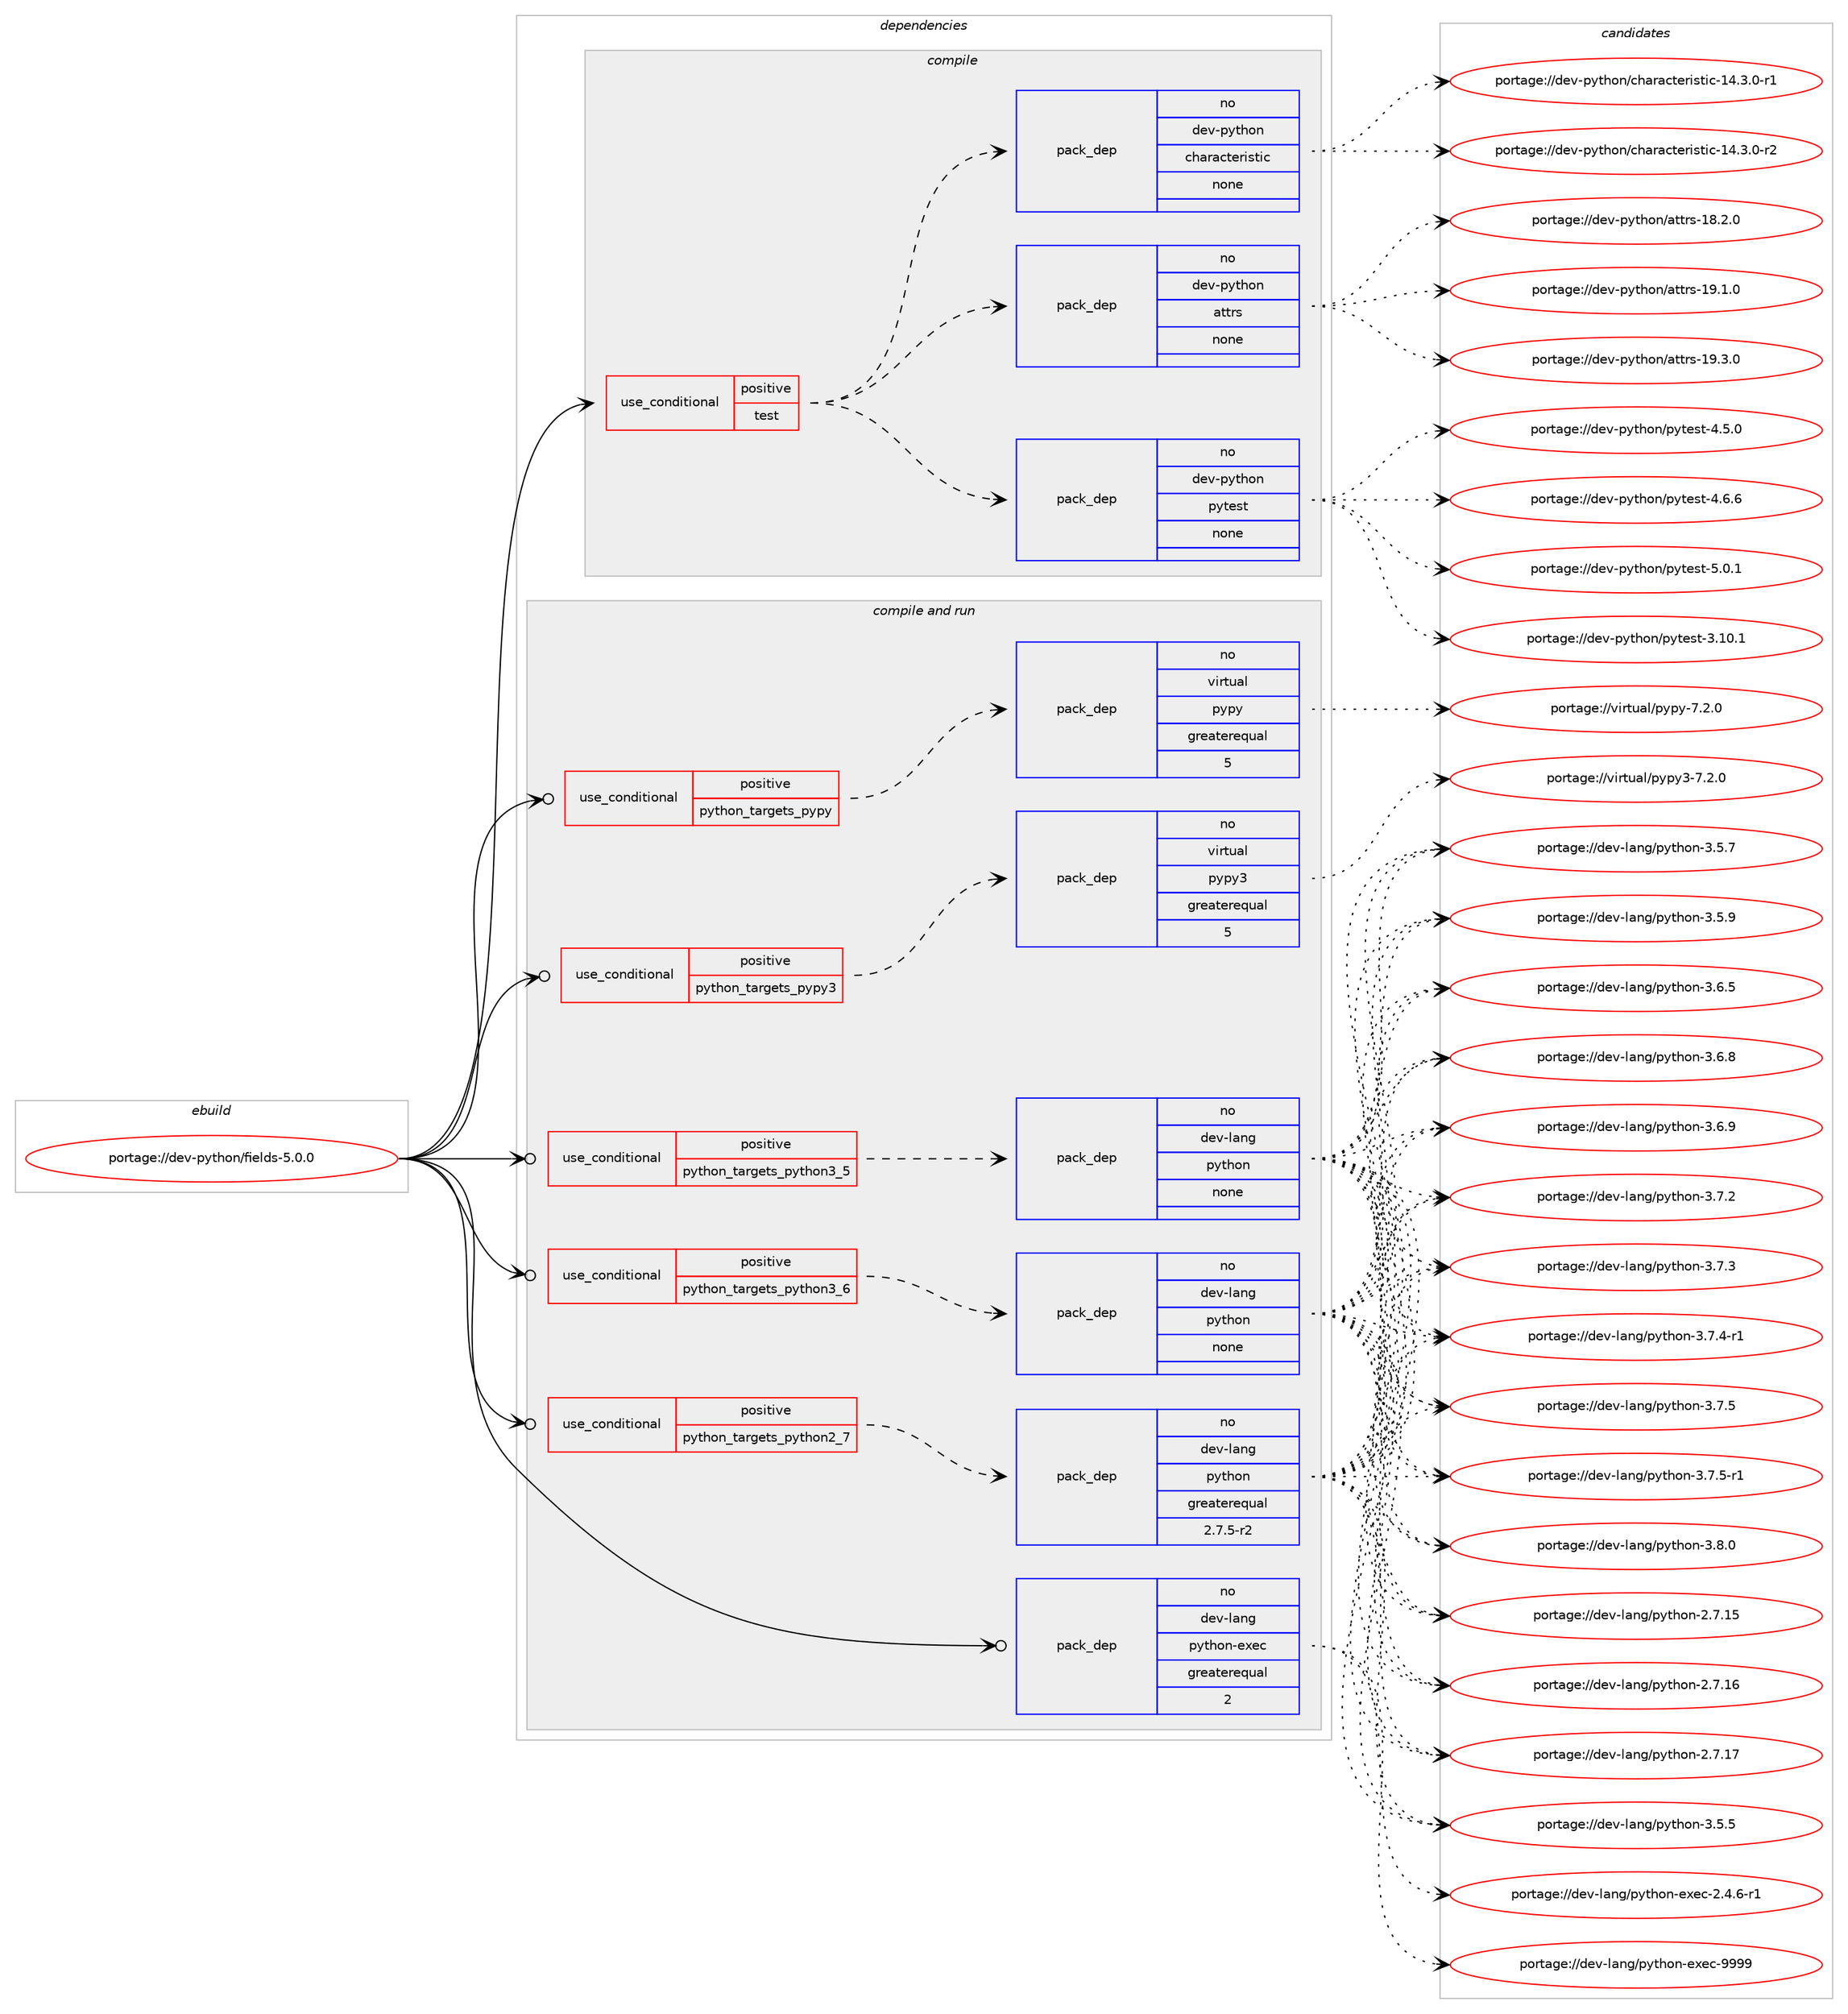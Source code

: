 digraph prolog {

# *************
# Graph options
# *************

newrank=true;
concentrate=true;
compound=true;
graph [rankdir=LR,fontname=Helvetica,fontsize=10,ranksep=1.5];#, ranksep=2.5, nodesep=0.2];
edge  [arrowhead=vee];
node  [fontname=Helvetica,fontsize=10];

# **********
# The ebuild
# **********

subgraph cluster_leftcol {
color=gray;
rank=same;
label=<<i>ebuild</i>>;
id [label="portage://dev-python/fields-5.0.0", color=red, width=4, href="../dev-python/fields-5.0.0.svg"];
}

# ****************
# The dependencies
# ****************

subgraph cluster_midcol {
color=gray;
label=<<i>dependencies</i>>;
subgraph cluster_compile {
fillcolor="#eeeeee";
style=filled;
label=<<i>compile</i>>;
subgraph cond28482 {
dependency138974 [label=<<TABLE BORDER="0" CELLBORDER="1" CELLSPACING="0" CELLPADDING="4"><TR><TD ROWSPAN="3" CELLPADDING="10">use_conditional</TD></TR><TR><TD>positive</TD></TR><TR><TD>test</TD></TR></TABLE>>, shape=none, color=red];
subgraph pack107176 {
dependency138975 [label=<<TABLE BORDER="0" CELLBORDER="1" CELLSPACING="0" CELLPADDING="4" WIDTH="220"><TR><TD ROWSPAN="6" CELLPADDING="30">pack_dep</TD></TR><TR><TD WIDTH="110">no</TD></TR><TR><TD>dev-python</TD></TR><TR><TD>pytest</TD></TR><TR><TD>none</TD></TR><TR><TD></TD></TR></TABLE>>, shape=none, color=blue];
}
dependency138974:e -> dependency138975:w [weight=20,style="dashed",arrowhead="vee"];
subgraph pack107177 {
dependency138976 [label=<<TABLE BORDER="0" CELLBORDER="1" CELLSPACING="0" CELLPADDING="4" WIDTH="220"><TR><TD ROWSPAN="6" CELLPADDING="30">pack_dep</TD></TR><TR><TD WIDTH="110">no</TD></TR><TR><TD>dev-python</TD></TR><TR><TD>attrs</TD></TR><TR><TD>none</TD></TR><TR><TD></TD></TR></TABLE>>, shape=none, color=blue];
}
dependency138974:e -> dependency138976:w [weight=20,style="dashed",arrowhead="vee"];
subgraph pack107178 {
dependency138977 [label=<<TABLE BORDER="0" CELLBORDER="1" CELLSPACING="0" CELLPADDING="4" WIDTH="220"><TR><TD ROWSPAN="6" CELLPADDING="30">pack_dep</TD></TR><TR><TD WIDTH="110">no</TD></TR><TR><TD>dev-python</TD></TR><TR><TD>characteristic</TD></TR><TR><TD>none</TD></TR><TR><TD></TD></TR></TABLE>>, shape=none, color=blue];
}
dependency138974:e -> dependency138977:w [weight=20,style="dashed",arrowhead="vee"];
}
id:e -> dependency138974:w [weight=20,style="solid",arrowhead="vee"];
}
subgraph cluster_compileandrun {
fillcolor="#eeeeee";
style=filled;
label=<<i>compile and run</i>>;
subgraph cond28483 {
dependency138978 [label=<<TABLE BORDER="0" CELLBORDER="1" CELLSPACING="0" CELLPADDING="4"><TR><TD ROWSPAN="3" CELLPADDING="10">use_conditional</TD></TR><TR><TD>positive</TD></TR><TR><TD>python_targets_pypy</TD></TR></TABLE>>, shape=none, color=red];
subgraph pack107179 {
dependency138979 [label=<<TABLE BORDER="0" CELLBORDER="1" CELLSPACING="0" CELLPADDING="4" WIDTH="220"><TR><TD ROWSPAN="6" CELLPADDING="30">pack_dep</TD></TR><TR><TD WIDTH="110">no</TD></TR><TR><TD>virtual</TD></TR><TR><TD>pypy</TD></TR><TR><TD>greaterequal</TD></TR><TR><TD>5</TD></TR></TABLE>>, shape=none, color=blue];
}
dependency138978:e -> dependency138979:w [weight=20,style="dashed",arrowhead="vee"];
}
id:e -> dependency138978:w [weight=20,style="solid",arrowhead="odotvee"];
subgraph cond28484 {
dependency138980 [label=<<TABLE BORDER="0" CELLBORDER="1" CELLSPACING="0" CELLPADDING="4"><TR><TD ROWSPAN="3" CELLPADDING="10">use_conditional</TD></TR><TR><TD>positive</TD></TR><TR><TD>python_targets_pypy3</TD></TR></TABLE>>, shape=none, color=red];
subgraph pack107180 {
dependency138981 [label=<<TABLE BORDER="0" CELLBORDER="1" CELLSPACING="0" CELLPADDING="4" WIDTH="220"><TR><TD ROWSPAN="6" CELLPADDING="30">pack_dep</TD></TR><TR><TD WIDTH="110">no</TD></TR><TR><TD>virtual</TD></TR><TR><TD>pypy3</TD></TR><TR><TD>greaterequal</TD></TR><TR><TD>5</TD></TR></TABLE>>, shape=none, color=blue];
}
dependency138980:e -> dependency138981:w [weight=20,style="dashed",arrowhead="vee"];
}
id:e -> dependency138980:w [weight=20,style="solid",arrowhead="odotvee"];
subgraph cond28485 {
dependency138982 [label=<<TABLE BORDER="0" CELLBORDER="1" CELLSPACING="0" CELLPADDING="4"><TR><TD ROWSPAN="3" CELLPADDING="10">use_conditional</TD></TR><TR><TD>positive</TD></TR><TR><TD>python_targets_python2_7</TD></TR></TABLE>>, shape=none, color=red];
subgraph pack107181 {
dependency138983 [label=<<TABLE BORDER="0" CELLBORDER="1" CELLSPACING="0" CELLPADDING="4" WIDTH="220"><TR><TD ROWSPAN="6" CELLPADDING="30">pack_dep</TD></TR><TR><TD WIDTH="110">no</TD></TR><TR><TD>dev-lang</TD></TR><TR><TD>python</TD></TR><TR><TD>greaterequal</TD></TR><TR><TD>2.7.5-r2</TD></TR></TABLE>>, shape=none, color=blue];
}
dependency138982:e -> dependency138983:w [weight=20,style="dashed",arrowhead="vee"];
}
id:e -> dependency138982:w [weight=20,style="solid",arrowhead="odotvee"];
subgraph cond28486 {
dependency138984 [label=<<TABLE BORDER="0" CELLBORDER="1" CELLSPACING="0" CELLPADDING="4"><TR><TD ROWSPAN="3" CELLPADDING="10">use_conditional</TD></TR><TR><TD>positive</TD></TR><TR><TD>python_targets_python3_5</TD></TR></TABLE>>, shape=none, color=red];
subgraph pack107182 {
dependency138985 [label=<<TABLE BORDER="0" CELLBORDER="1" CELLSPACING="0" CELLPADDING="4" WIDTH="220"><TR><TD ROWSPAN="6" CELLPADDING="30">pack_dep</TD></TR><TR><TD WIDTH="110">no</TD></TR><TR><TD>dev-lang</TD></TR><TR><TD>python</TD></TR><TR><TD>none</TD></TR><TR><TD></TD></TR></TABLE>>, shape=none, color=blue];
}
dependency138984:e -> dependency138985:w [weight=20,style="dashed",arrowhead="vee"];
}
id:e -> dependency138984:w [weight=20,style="solid",arrowhead="odotvee"];
subgraph cond28487 {
dependency138986 [label=<<TABLE BORDER="0" CELLBORDER="1" CELLSPACING="0" CELLPADDING="4"><TR><TD ROWSPAN="3" CELLPADDING="10">use_conditional</TD></TR><TR><TD>positive</TD></TR><TR><TD>python_targets_python3_6</TD></TR></TABLE>>, shape=none, color=red];
subgraph pack107183 {
dependency138987 [label=<<TABLE BORDER="0" CELLBORDER="1" CELLSPACING="0" CELLPADDING="4" WIDTH="220"><TR><TD ROWSPAN="6" CELLPADDING="30">pack_dep</TD></TR><TR><TD WIDTH="110">no</TD></TR><TR><TD>dev-lang</TD></TR><TR><TD>python</TD></TR><TR><TD>none</TD></TR><TR><TD></TD></TR></TABLE>>, shape=none, color=blue];
}
dependency138986:e -> dependency138987:w [weight=20,style="dashed",arrowhead="vee"];
}
id:e -> dependency138986:w [weight=20,style="solid",arrowhead="odotvee"];
subgraph pack107184 {
dependency138988 [label=<<TABLE BORDER="0" CELLBORDER="1" CELLSPACING="0" CELLPADDING="4" WIDTH="220"><TR><TD ROWSPAN="6" CELLPADDING="30">pack_dep</TD></TR><TR><TD WIDTH="110">no</TD></TR><TR><TD>dev-lang</TD></TR><TR><TD>python-exec</TD></TR><TR><TD>greaterequal</TD></TR><TR><TD>2</TD></TR></TABLE>>, shape=none, color=blue];
}
id:e -> dependency138988:w [weight=20,style="solid",arrowhead="odotvee"];
}
subgraph cluster_run {
fillcolor="#eeeeee";
style=filled;
label=<<i>run</i>>;
}
}

# **************
# The candidates
# **************

subgraph cluster_choices {
rank=same;
color=gray;
label=<<i>candidates</i>>;

subgraph choice107176 {
color=black;
nodesep=1;
choiceportage100101118451121211161041111104711212111610111511645514649484649 [label="portage://dev-python/pytest-3.10.1", color=red, width=4,href="../dev-python/pytest-3.10.1.svg"];
choiceportage1001011184511212111610411111047112121116101115116455246534648 [label="portage://dev-python/pytest-4.5.0", color=red, width=4,href="../dev-python/pytest-4.5.0.svg"];
choiceportage1001011184511212111610411111047112121116101115116455246544654 [label="portage://dev-python/pytest-4.6.6", color=red, width=4,href="../dev-python/pytest-4.6.6.svg"];
choiceportage1001011184511212111610411111047112121116101115116455346484649 [label="portage://dev-python/pytest-5.0.1", color=red, width=4,href="../dev-python/pytest-5.0.1.svg"];
dependency138975:e -> choiceportage100101118451121211161041111104711212111610111511645514649484649:w [style=dotted,weight="100"];
dependency138975:e -> choiceportage1001011184511212111610411111047112121116101115116455246534648:w [style=dotted,weight="100"];
dependency138975:e -> choiceportage1001011184511212111610411111047112121116101115116455246544654:w [style=dotted,weight="100"];
dependency138975:e -> choiceportage1001011184511212111610411111047112121116101115116455346484649:w [style=dotted,weight="100"];
}
subgraph choice107177 {
color=black;
nodesep=1;
choiceportage10010111845112121116104111110479711611611411545495646504648 [label="portage://dev-python/attrs-18.2.0", color=red, width=4,href="../dev-python/attrs-18.2.0.svg"];
choiceportage10010111845112121116104111110479711611611411545495746494648 [label="portage://dev-python/attrs-19.1.0", color=red, width=4,href="../dev-python/attrs-19.1.0.svg"];
choiceportage10010111845112121116104111110479711611611411545495746514648 [label="portage://dev-python/attrs-19.3.0", color=red, width=4,href="../dev-python/attrs-19.3.0.svg"];
dependency138976:e -> choiceportage10010111845112121116104111110479711611611411545495646504648:w [style=dotted,weight="100"];
dependency138976:e -> choiceportage10010111845112121116104111110479711611611411545495746494648:w [style=dotted,weight="100"];
dependency138976:e -> choiceportage10010111845112121116104111110479711611611411545495746514648:w [style=dotted,weight="100"];
}
subgraph choice107178 {
color=black;
nodesep=1;
choiceportage10010111845112121116104111110479910497114979911610111410511511610599454952465146484511449 [label="portage://dev-python/characteristic-14.3.0-r1", color=red, width=4,href="../dev-python/characteristic-14.3.0-r1.svg"];
choiceportage10010111845112121116104111110479910497114979911610111410511511610599454952465146484511450 [label="portage://dev-python/characteristic-14.3.0-r2", color=red, width=4,href="../dev-python/characteristic-14.3.0-r2.svg"];
dependency138977:e -> choiceportage10010111845112121116104111110479910497114979911610111410511511610599454952465146484511449:w [style=dotted,weight="100"];
dependency138977:e -> choiceportage10010111845112121116104111110479910497114979911610111410511511610599454952465146484511450:w [style=dotted,weight="100"];
}
subgraph choice107179 {
color=black;
nodesep=1;
choiceportage1181051141161179710847112121112121455546504648 [label="portage://virtual/pypy-7.2.0", color=red, width=4,href="../virtual/pypy-7.2.0.svg"];
dependency138979:e -> choiceportage1181051141161179710847112121112121455546504648:w [style=dotted,weight="100"];
}
subgraph choice107180 {
color=black;
nodesep=1;
choiceportage118105114116117971084711212111212151455546504648 [label="portage://virtual/pypy3-7.2.0", color=red, width=4,href="../virtual/pypy3-7.2.0.svg"];
dependency138981:e -> choiceportage118105114116117971084711212111212151455546504648:w [style=dotted,weight="100"];
}
subgraph choice107181 {
color=black;
nodesep=1;
choiceportage10010111845108971101034711212111610411111045504655464953 [label="portage://dev-lang/python-2.7.15", color=red, width=4,href="../dev-lang/python-2.7.15.svg"];
choiceportage10010111845108971101034711212111610411111045504655464954 [label="portage://dev-lang/python-2.7.16", color=red, width=4,href="../dev-lang/python-2.7.16.svg"];
choiceportage10010111845108971101034711212111610411111045504655464955 [label="portage://dev-lang/python-2.7.17", color=red, width=4,href="../dev-lang/python-2.7.17.svg"];
choiceportage100101118451089711010347112121116104111110455146534653 [label="portage://dev-lang/python-3.5.5", color=red, width=4,href="../dev-lang/python-3.5.5.svg"];
choiceportage100101118451089711010347112121116104111110455146534655 [label="portage://dev-lang/python-3.5.7", color=red, width=4,href="../dev-lang/python-3.5.7.svg"];
choiceportage100101118451089711010347112121116104111110455146534657 [label="portage://dev-lang/python-3.5.9", color=red, width=4,href="../dev-lang/python-3.5.9.svg"];
choiceportage100101118451089711010347112121116104111110455146544653 [label="portage://dev-lang/python-3.6.5", color=red, width=4,href="../dev-lang/python-3.6.5.svg"];
choiceportage100101118451089711010347112121116104111110455146544656 [label="portage://dev-lang/python-3.6.8", color=red, width=4,href="../dev-lang/python-3.6.8.svg"];
choiceportage100101118451089711010347112121116104111110455146544657 [label="portage://dev-lang/python-3.6.9", color=red, width=4,href="../dev-lang/python-3.6.9.svg"];
choiceportage100101118451089711010347112121116104111110455146554650 [label="portage://dev-lang/python-3.7.2", color=red, width=4,href="../dev-lang/python-3.7.2.svg"];
choiceportage100101118451089711010347112121116104111110455146554651 [label="portage://dev-lang/python-3.7.3", color=red, width=4,href="../dev-lang/python-3.7.3.svg"];
choiceportage1001011184510897110103471121211161041111104551465546524511449 [label="portage://dev-lang/python-3.7.4-r1", color=red, width=4,href="../dev-lang/python-3.7.4-r1.svg"];
choiceportage100101118451089711010347112121116104111110455146554653 [label="portage://dev-lang/python-3.7.5", color=red, width=4,href="../dev-lang/python-3.7.5.svg"];
choiceportage1001011184510897110103471121211161041111104551465546534511449 [label="portage://dev-lang/python-3.7.5-r1", color=red, width=4,href="../dev-lang/python-3.7.5-r1.svg"];
choiceportage100101118451089711010347112121116104111110455146564648 [label="portage://dev-lang/python-3.8.0", color=red, width=4,href="../dev-lang/python-3.8.0.svg"];
dependency138983:e -> choiceportage10010111845108971101034711212111610411111045504655464953:w [style=dotted,weight="100"];
dependency138983:e -> choiceportage10010111845108971101034711212111610411111045504655464954:w [style=dotted,weight="100"];
dependency138983:e -> choiceportage10010111845108971101034711212111610411111045504655464955:w [style=dotted,weight="100"];
dependency138983:e -> choiceportage100101118451089711010347112121116104111110455146534653:w [style=dotted,weight="100"];
dependency138983:e -> choiceportage100101118451089711010347112121116104111110455146534655:w [style=dotted,weight="100"];
dependency138983:e -> choiceportage100101118451089711010347112121116104111110455146534657:w [style=dotted,weight="100"];
dependency138983:e -> choiceportage100101118451089711010347112121116104111110455146544653:w [style=dotted,weight="100"];
dependency138983:e -> choiceportage100101118451089711010347112121116104111110455146544656:w [style=dotted,weight="100"];
dependency138983:e -> choiceportage100101118451089711010347112121116104111110455146544657:w [style=dotted,weight="100"];
dependency138983:e -> choiceportage100101118451089711010347112121116104111110455146554650:w [style=dotted,weight="100"];
dependency138983:e -> choiceportage100101118451089711010347112121116104111110455146554651:w [style=dotted,weight="100"];
dependency138983:e -> choiceportage1001011184510897110103471121211161041111104551465546524511449:w [style=dotted,weight="100"];
dependency138983:e -> choiceportage100101118451089711010347112121116104111110455146554653:w [style=dotted,weight="100"];
dependency138983:e -> choiceportage1001011184510897110103471121211161041111104551465546534511449:w [style=dotted,weight="100"];
dependency138983:e -> choiceportage100101118451089711010347112121116104111110455146564648:w [style=dotted,weight="100"];
}
subgraph choice107182 {
color=black;
nodesep=1;
choiceportage10010111845108971101034711212111610411111045504655464953 [label="portage://dev-lang/python-2.7.15", color=red, width=4,href="../dev-lang/python-2.7.15.svg"];
choiceportage10010111845108971101034711212111610411111045504655464954 [label="portage://dev-lang/python-2.7.16", color=red, width=4,href="../dev-lang/python-2.7.16.svg"];
choiceportage10010111845108971101034711212111610411111045504655464955 [label="portage://dev-lang/python-2.7.17", color=red, width=4,href="../dev-lang/python-2.7.17.svg"];
choiceportage100101118451089711010347112121116104111110455146534653 [label="portage://dev-lang/python-3.5.5", color=red, width=4,href="../dev-lang/python-3.5.5.svg"];
choiceportage100101118451089711010347112121116104111110455146534655 [label="portage://dev-lang/python-3.5.7", color=red, width=4,href="../dev-lang/python-3.5.7.svg"];
choiceportage100101118451089711010347112121116104111110455146534657 [label="portage://dev-lang/python-3.5.9", color=red, width=4,href="../dev-lang/python-3.5.9.svg"];
choiceportage100101118451089711010347112121116104111110455146544653 [label="portage://dev-lang/python-3.6.5", color=red, width=4,href="../dev-lang/python-3.6.5.svg"];
choiceportage100101118451089711010347112121116104111110455146544656 [label="portage://dev-lang/python-3.6.8", color=red, width=4,href="../dev-lang/python-3.6.8.svg"];
choiceportage100101118451089711010347112121116104111110455146544657 [label="portage://dev-lang/python-3.6.9", color=red, width=4,href="../dev-lang/python-3.6.9.svg"];
choiceportage100101118451089711010347112121116104111110455146554650 [label="portage://dev-lang/python-3.7.2", color=red, width=4,href="../dev-lang/python-3.7.2.svg"];
choiceportage100101118451089711010347112121116104111110455146554651 [label="portage://dev-lang/python-3.7.3", color=red, width=4,href="../dev-lang/python-3.7.3.svg"];
choiceportage1001011184510897110103471121211161041111104551465546524511449 [label="portage://dev-lang/python-3.7.4-r1", color=red, width=4,href="../dev-lang/python-3.7.4-r1.svg"];
choiceportage100101118451089711010347112121116104111110455146554653 [label="portage://dev-lang/python-3.7.5", color=red, width=4,href="../dev-lang/python-3.7.5.svg"];
choiceportage1001011184510897110103471121211161041111104551465546534511449 [label="portage://dev-lang/python-3.7.5-r1", color=red, width=4,href="../dev-lang/python-3.7.5-r1.svg"];
choiceportage100101118451089711010347112121116104111110455146564648 [label="portage://dev-lang/python-3.8.0", color=red, width=4,href="../dev-lang/python-3.8.0.svg"];
dependency138985:e -> choiceportage10010111845108971101034711212111610411111045504655464953:w [style=dotted,weight="100"];
dependency138985:e -> choiceportage10010111845108971101034711212111610411111045504655464954:w [style=dotted,weight="100"];
dependency138985:e -> choiceportage10010111845108971101034711212111610411111045504655464955:w [style=dotted,weight="100"];
dependency138985:e -> choiceportage100101118451089711010347112121116104111110455146534653:w [style=dotted,weight="100"];
dependency138985:e -> choiceportage100101118451089711010347112121116104111110455146534655:w [style=dotted,weight="100"];
dependency138985:e -> choiceportage100101118451089711010347112121116104111110455146534657:w [style=dotted,weight="100"];
dependency138985:e -> choiceportage100101118451089711010347112121116104111110455146544653:w [style=dotted,weight="100"];
dependency138985:e -> choiceportage100101118451089711010347112121116104111110455146544656:w [style=dotted,weight="100"];
dependency138985:e -> choiceportage100101118451089711010347112121116104111110455146544657:w [style=dotted,weight="100"];
dependency138985:e -> choiceportage100101118451089711010347112121116104111110455146554650:w [style=dotted,weight="100"];
dependency138985:e -> choiceportage100101118451089711010347112121116104111110455146554651:w [style=dotted,weight="100"];
dependency138985:e -> choiceportage1001011184510897110103471121211161041111104551465546524511449:w [style=dotted,weight="100"];
dependency138985:e -> choiceportage100101118451089711010347112121116104111110455146554653:w [style=dotted,weight="100"];
dependency138985:e -> choiceportage1001011184510897110103471121211161041111104551465546534511449:w [style=dotted,weight="100"];
dependency138985:e -> choiceportage100101118451089711010347112121116104111110455146564648:w [style=dotted,weight="100"];
}
subgraph choice107183 {
color=black;
nodesep=1;
choiceportage10010111845108971101034711212111610411111045504655464953 [label="portage://dev-lang/python-2.7.15", color=red, width=4,href="../dev-lang/python-2.7.15.svg"];
choiceportage10010111845108971101034711212111610411111045504655464954 [label="portage://dev-lang/python-2.7.16", color=red, width=4,href="../dev-lang/python-2.7.16.svg"];
choiceportage10010111845108971101034711212111610411111045504655464955 [label="portage://dev-lang/python-2.7.17", color=red, width=4,href="../dev-lang/python-2.7.17.svg"];
choiceportage100101118451089711010347112121116104111110455146534653 [label="portage://dev-lang/python-3.5.5", color=red, width=4,href="../dev-lang/python-3.5.5.svg"];
choiceportage100101118451089711010347112121116104111110455146534655 [label="portage://dev-lang/python-3.5.7", color=red, width=4,href="../dev-lang/python-3.5.7.svg"];
choiceportage100101118451089711010347112121116104111110455146534657 [label="portage://dev-lang/python-3.5.9", color=red, width=4,href="../dev-lang/python-3.5.9.svg"];
choiceportage100101118451089711010347112121116104111110455146544653 [label="portage://dev-lang/python-3.6.5", color=red, width=4,href="../dev-lang/python-3.6.5.svg"];
choiceportage100101118451089711010347112121116104111110455146544656 [label="portage://dev-lang/python-3.6.8", color=red, width=4,href="../dev-lang/python-3.6.8.svg"];
choiceportage100101118451089711010347112121116104111110455146544657 [label="portage://dev-lang/python-3.6.9", color=red, width=4,href="../dev-lang/python-3.6.9.svg"];
choiceportage100101118451089711010347112121116104111110455146554650 [label="portage://dev-lang/python-3.7.2", color=red, width=4,href="../dev-lang/python-3.7.2.svg"];
choiceportage100101118451089711010347112121116104111110455146554651 [label="portage://dev-lang/python-3.7.3", color=red, width=4,href="../dev-lang/python-3.7.3.svg"];
choiceportage1001011184510897110103471121211161041111104551465546524511449 [label="portage://dev-lang/python-3.7.4-r1", color=red, width=4,href="../dev-lang/python-3.7.4-r1.svg"];
choiceportage100101118451089711010347112121116104111110455146554653 [label="portage://dev-lang/python-3.7.5", color=red, width=4,href="../dev-lang/python-3.7.5.svg"];
choiceportage1001011184510897110103471121211161041111104551465546534511449 [label="portage://dev-lang/python-3.7.5-r1", color=red, width=4,href="../dev-lang/python-3.7.5-r1.svg"];
choiceportage100101118451089711010347112121116104111110455146564648 [label="portage://dev-lang/python-3.8.0", color=red, width=4,href="../dev-lang/python-3.8.0.svg"];
dependency138987:e -> choiceportage10010111845108971101034711212111610411111045504655464953:w [style=dotted,weight="100"];
dependency138987:e -> choiceportage10010111845108971101034711212111610411111045504655464954:w [style=dotted,weight="100"];
dependency138987:e -> choiceportage10010111845108971101034711212111610411111045504655464955:w [style=dotted,weight="100"];
dependency138987:e -> choiceportage100101118451089711010347112121116104111110455146534653:w [style=dotted,weight="100"];
dependency138987:e -> choiceportage100101118451089711010347112121116104111110455146534655:w [style=dotted,weight="100"];
dependency138987:e -> choiceportage100101118451089711010347112121116104111110455146534657:w [style=dotted,weight="100"];
dependency138987:e -> choiceportage100101118451089711010347112121116104111110455146544653:w [style=dotted,weight="100"];
dependency138987:e -> choiceportage100101118451089711010347112121116104111110455146544656:w [style=dotted,weight="100"];
dependency138987:e -> choiceportage100101118451089711010347112121116104111110455146544657:w [style=dotted,weight="100"];
dependency138987:e -> choiceportage100101118451089711010347112121116104111110455146554650:w [style=dotted,weight="100"];
dependency138987:e -> choiceportage100101118451089711010347112121116104111110455146554651:w [style=dotted,weight="100"];
dependency138987:e -> choiceportage1001011184510897110103471121211161041111104551465546524511449:w [style=dotted,weight="100"];
dependency138987:e -> choiceportage100101118451089711010347112121116104111110455146554653:w [style=dotted,weight="100"];
dependency138987:e -> choiceportage1001011184510897110103471121211161041111104551465546534511449:w [style=dotted,weight="100"];
dependency138987:e -> choiceportage100101118451089711010347112121116104111110455146564648:w [style=dotted,weight="100"];
}
subgraph choice107184 {
color=black;
nodesep=1;
choiceportage10010111845108971101034711212111610411111045101120101994550465246544511449 [label="portage://dev-lang/python-exec-2.4.6-r1", color=red, width=4,href="../dev-lang/python-exec-2.4.6-r1.svg"];
choiceportage10010111845108971101034711212111610411111045101120101994557575757 [label="portage://dev-lang/python-exec-9999", color=red, width=4,href="../dev-lang/python-exec-9999.svg"];
dependency138988:e -> choiceportage10010111845108971101034711212111610411111045101120101994550465246544511449:w [style=dotted,weight="100"];
dependency138988:e -> choiceportage10010111845108971101034711212111610411111045101120101994557575757:w [style=dotted,weight="100"];
}
}

}
